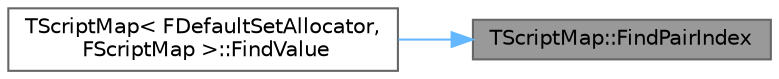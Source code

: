digraph "TScriptMap::FindPairIndex"
{
 // INTERACTIVE_SVG=YES
 // LATEX_PDF_SIZE
  bgcolor="transparent";
  edge [fontname=Helvetica,fontsize=10,labelfontname=Helvetica,labelfontsize=10];
  node [fontname=Helvetica,fontsize=10,shape=box,height=0.2,width=0.4];
  rankdir="RL";
  Node1 [id="Node000001",label="TScriptMap::FindPairIndex",height=0.2,width=0.4,color="gray40", fillcolor="grey60", style="filled", fontcolor="black",tooltip="Finds the associated key, value from hash of Key, rather than linearly searching."];
  Node1 -> Node2 [id="edge1_Node000001_Node000002",dir="back",color="steelblue1",style="solid",tooltip=" "];
  Node2 [id="Node000002",label="TScriptMap\< FDefaultSetAllocator,\l FScriptMap \>::FindValue",height=0.2,width=0.4,color="grey40", fillcolor="white", style="filled",URL="$db/d2b/classTScriptMap.html#ad9f6c84f6ba63771d6b8d496d603d01c",tooltip=" "];
}
